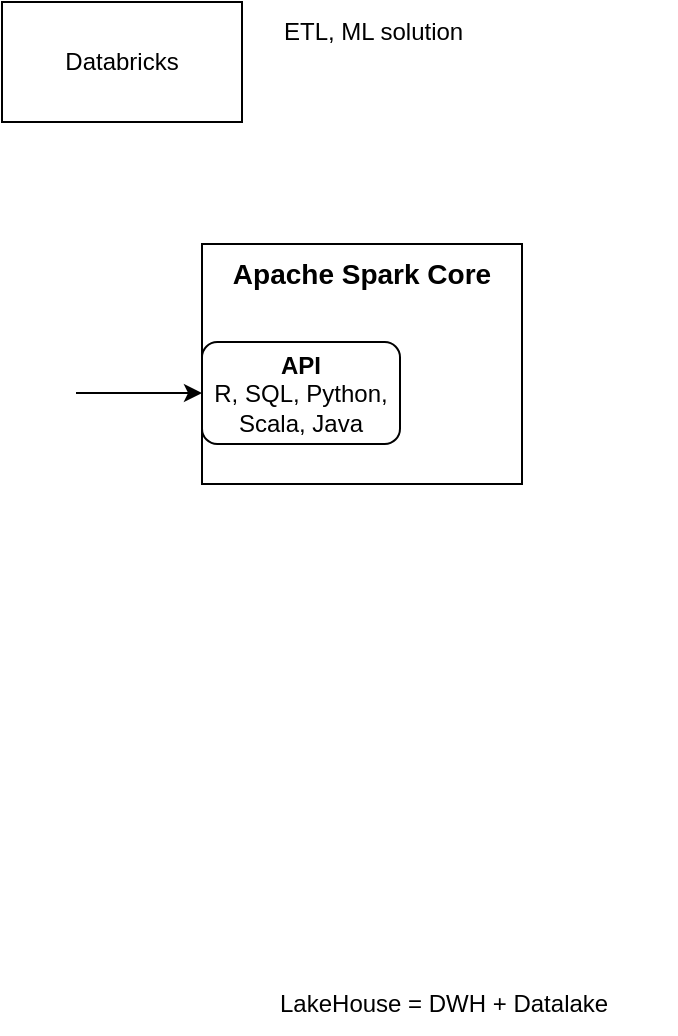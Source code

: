 <mxfile version="21.0.10" type="github">
  <diagram name="Page-1" id="mvxoPzZDPtbUDeEoAUA9">
    <mxGraphModel dx="1191" dy="795" grid="0" gridSize="10" guides="1" tooltips="1" connect="1" arrows="1" fold="1" page="1" pageScale="1" pageWidth="850" pageHeight="1100" math="0" shadow="0">
      <root>
        <mxCell id="0" />
        <mxCell id="1" parent="0" />
        <UserObject label="Databricks" id="nMdtc5GlGOttccwo4Kmc-1">
          <mxCell style="rounded=0;whiteSpace=wrap;html=1;" vertex="1" parent="1">
            <mxGeometry x="36" y="49" width="120" height="60" as="geometry" />
          </mxCell>
        </UserObject>
        <UserObject label="LakeHouse = DWH + Datalake" id="nMdtc5GlGOttccwo4Kmc-3">
          <mxCell style="text;html=1;strokeColor=none;fillColor=none;align=left;verticalAlign=middle;whiteSpace=wrap;rounded=0;" vertex="1" parent="1">
            <mxGeometry x="173" y="535" width="200" height="30" as="geometry" />
          </mxCell>
        </UserObject>
        <mxCell id="nMdtc5GlGOttccwo4Kmc-4" value="ETL, ML solution " style="text;html=1;strokeColor=none;fillColor=none;align=left;verticalAlign=middle;whiteSpace=wrap;rounded=0;" vertex="1" parent="1">
          <mxGeometry x="175" y="49" width="100" height="30" as="geometry" />
        </mxCell>
        <mxCell id="nMdtc5GlGOttccwo4Kmc-9" value="&lt;font size=&quot;1&quot;&gt;&lt;b style=&quot;font-size: 14px;&quot;&gt;Apache Spark Core&lt;/b&gt;&lt;/font&gt;" style="rounded=0;whiteSpace=wrap;html=1;verticalAlign=top;movable=1;resizable=1;rotatable=1;deletable=1;editable=1;locked=0;connectable=1;" vertex="1" parent="1">
          <mxGeometry x="136" y="170" width="160" height="120" as="geometry" />
        </mxCell>
        <mxCell id="nMdtc5GlGOttccwo4Kmc-10" value="&lt;b&gt;&lt;font style=&quot;font-size: 12px;&quot;&gt;API&lt;/font&gt;&lt;/b&gt;&lt;br&gt;R, SQL, Python, Scala, Java" style="rounded=1;whiteSpace=wrap;html=1;" vertex="1" parent="1">
          <mxGeometry x="136" y="219" width="99" height="51" as="geometry" />
        </mxCell>
        <mxCell id="nMdtc5GlGOttccwo4Kmc-12" value="" style="shape=image;html=1;verticalAlign=top;verticalLabelPosition=bottom;labelBackgroundColor=#ffffff;imageAspect=0;aspect=fixed;image=https://cdn1.iconfinder.com/data/icons/ionicons-sharp-vol-2/512/terminal-sharp-128.png" vertex="1" parent="1">
          <mxGeometry x="36" y="226" width="37" height="37" as="geometry" />
        </mxCell>
        <mxCell id="nMdtc5GlGOttccwo4Kmc-13" value="" style="endArrow=classic;html=1;rounded=0;exitX=1;exitY=0.5;exitDx=0;exitDy=0;entryX=0;entryY=0.5;entryDx=0;entryDy=0;" edge="1" parent="1" source="nMdtc5GlGOttccwo4Kmc-12" target="nMdtc5GlGOttccwo4Kmc-10">
          <mxGeometry width="50" height="50" relative="1" as="geometry">
            <mxPoint x="70" y="350" as="sourcePoint" />
            <mxPoint x="120" y="300" as="targetPoint" />
          </mxGeometry>
        </mxCell>
      </root>
    </mxGraphModel>
  </diagram>
</mxfile>

